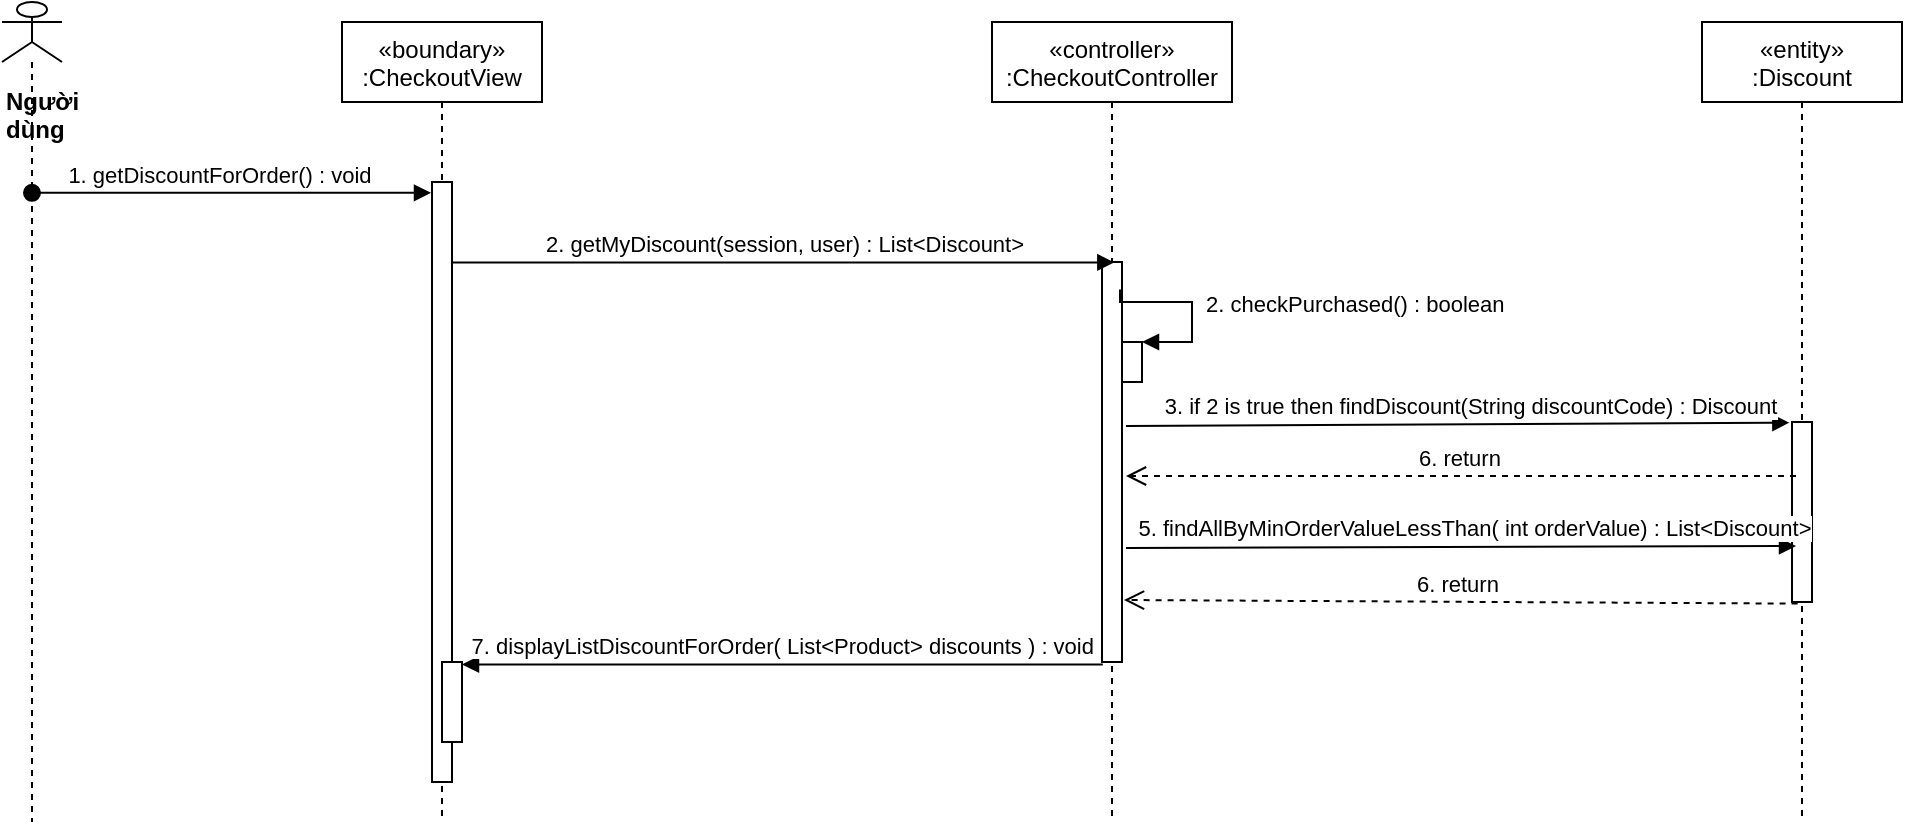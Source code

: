 <mxfile version="14.7.0" type="device"><diagram id="kgpKYQtTHZ0yAKxKKP6v" name="Page-1"><mxGraphModel dx="1108" dy="425" grid="1" gridSize="10" guides="1" tooltips="1" connect="1" arrows="1" fold="1" page="1" pageScale="1" pageWidth="850" pageHeight="1100" math="0" shadow="0"><root><mxCell id="0"/><mxCell id="1" parent="0"/><mxCell id="XfmTZ3eefLx8ekIxKdJP-1" value="«boundary»&#10;:CheckoutView" style="shape=umlLifeline;perimeter=lifelinePerimeter;container=1;collapsible=0;recursiveResize=0;rounded=0;shadow=0;strokeWidth=1;" parent="1" vertex="1"><mxGeometry x="260" y="80" width="100" height="400" as="geometry"/></mxCell><mxCell id="XfmTZ3eefLx8ekIxKdJP-2" value="" style="points=[];perimeter=orthogonalPerimeter;rounded=0;shadow=0;strokeWidth=1;" parent="XfmTZ3eefLx8ekIxKdJP-1" vertex="1"><mxGeometry x="45" y="80" width="10" height="300" as="geometry"/></mxCell><mxCell id="XfmTZ3eefLx8ekIxKdJP-3" value="" style="html=1;points=[];perimeter=orthogonalPerimeter;" parent="XfmTZ3eefLx8ekIxKdJP-1" vertex="1"><mxGeometry x="50" y="320" width="10" height="40" as="geometry"/></mxCell><mxCell id="XfmTZ3eefLx8ekIxKdJP-4" value="«controller»&#10;:CheckoutController" style="shape=umlLifeline;perimeter=lifelinePerimeter;container=1;collapsible=0;recursiveResize=0;rounded=0;shadow=0;strokeWidth=1;" parent="1" vertex="1"><mxGeometry x="585" y="80" width="120" height="400" as="geometry"/></mxCell><mxCell id="XfmTZ3eefLx8ekIxKdJP-5" value="" style="points=[];perimeter=orthogonalPerimeter;rounded=0;shadow=0;strokeWidth=1;" parent="XfmTZ3eefLx8ekIxKdJP-4" vertex="1"><mxGeometry x="55" y="120" width="10" height="200" as="geometry"/></mxCell><mxCell id="XfmTZ3eefLx8ekIxKdJP-6" value="&lt;div&gt;&lt;b&gt;Người dùng&lt;/b&gt;&lt;/div&gt;" style="shape=umlLifeline;participant=umlActor;perimeter=lifelinePerimeter;whiteSpace=wrap;html=1;container=1;collapsible=0;recursiveResize=0;verticalAlign=top;spacingTop=36;outlineConnect=0;align=left;size=30;" parent="1" vertex="1"><mxGeometry x="90" y="70" width="30" height="410" as="geometry"/></mxCell><mxCell id="XfmTZ3eefLx8ekIxKdJP-7" value="1. getDiscountForOrder() : void" style="verticalAlign=bottom;startArrow=oval;endArrow=block;startSize=8;shadow=0;strokeWidth=1;entryX=-0.05;entryY=0.018;entryDx=0;entryDy=0;entryPerimeter=0;" parent="1" source="XfmTZ3eefLx8ekIxKdJP-6" target="XfmTZ3eefLx8ekIxKdJP-2" edge="1"><mxGeometry x="-0.06" relative="1" as="geometry"><mxPoint x="100" y="170" as="sourcePoint"/><mxPoint as="offset"/></mxGeometry></mxCell><mxCell id="XfmTZ3eefLx8ekIxKdJP-10" value="2. getMyDiscount(session, user) : List&amp;lt;Discount&amp;gt;" style="html=1;verticalAlign=bottom;endArrow=block;entryX=0.617;entryY=0.001;entryDx=0;entryDy=0;entryPerimeter=0;" parent="1" source="XfmTZ3eefLx8ekIxKdJP-2" target="XfmTZ3eefLx8ekIxKdJP-5" edge="1"><mxGeometry width="80" relative="1" as="geometry"><mxPoint x="320" y="248" as="sourcePoint"/><mxPoint x="500" y="210" as="targetPoint"/></mxGeometry></mxCell><mxCell id="XfmTZ3eefLx8ekIxKdJP-12" value="«entity»&#10;:Discount" style="shape=umlLifeline;perimeter=lifelinePerimeter;container=1;collapsible=0;recursiveResize=0;rounded=0;shadow=0;strokeWidth=1;" parent="1" vertex="1"><mxGeometry x="940" y="80" width="100" height="400" as="geometry"/></mxCell><mxCell id="XfmTZ3eefLx8ekIxKdJP-13" value="" style="points=[];perimeter=orthogonalPerimeter;rounded=0;shadow=0;strokeWidth=1;" parent="XfmTZ3eefLx8ekIxKdJP-12" vertex="1"><mxGeometry x="45" y="200" width="10" height="90" as="geometry"/></mxCell><mxCell id="XfmTZ3eefLx8ekIxKdJP-14" value="3. if 2 is true then findDiscount(String discountCode) : Discount" style="html=1;verticalAlign=bottom;endArrow=block;entryX=-0.133;entryY=0.004;entryDx=0;entryDy=0;entryPerimeter=0;exitX=1.2;exitY=0.41;exitDx=0;exitDy=0;exitPerimeter=0;" parent="1" source="XfmTZ3eefLx8ekIxKdJP-5" target="XfmTZ3eefLx8ekIxKdJP-13" edge="1"><mxGeometry x="0.041" width="80" relative="1" as="geometry"><mxPoint x="945" y="300.48" as="sourcePoint"/><mxPoint x="1000" y="190" as="targetPoint"/><mxPoint as="offset"/></mxGeometry></mxCell><mxCell id="XfmTZ3eefLx8ekIxKdJP-15" value="6. return&amp;nbsp;" style="html=1;verticalAlign=bottom;endArrow=open;dashed=1;endSize=8;exitX=0.2;exitY=0.3;exitDx=0;exitDy=0;exitPerimeter=0;entryX=1.2;entryY=0.535;entryDx=0;entryDy=0;entryPerimeter=0;" parent="1" source="XfmTZ3eefLx8ekIxKdJP-13" target="XfmTZ3eefLx8ekIxKdJP-5" edge="1"><mxGeometry relative="1" as="geometry"><mxPoint x="1300" y="326" as="sourcePoint"/><mxPoint x="945" y="326.64" as="targetPoint"/></mxGeometry></mxCell><mxCell id="XfmTZ3eefLx8ekIxKdJP-17" value="7. displayListDiscountForOrder( List&lt;Product&gt; discounts ) : void" style="verticalAlign=bottom;endArrow=block;shadow=0;strokeWidth=1;exitX=0.04;exitY=1.006;exitDx=0;exitDy=0;exitPerimeter=0;" parent="1" source="XfmTZ3eefLx8ekIxKdJP-5" target="XfmTZ3eefLx8ekIxKdJP-3" edge="1"><mxGeometry relative="1" as="geometry"><mxPoint x="565" y="370" as="sourcePoint"/><mxPoint x="350" y="401" as="targetPoint"/></mxGeometry></mxCell><mxCell id="XfmTZ3eefLx8ekIxKdJP-24" value="5. findAllByMinOrderValueLessThan( int orderValue) : List&amp;lt;Discount&amp;gt;" style="html=1;verticalAlign=bottom;endArrow=block;exitX=1.2;exitY=0.715;exitDx=0;exitDy=0;exitPerimeter=0;entryX=0.2;entryY=0.689;entryDx=0;entryDy=0;entryPerimeter=0;" parent="1" source="XfmTZ3eefLx8ekIxKdJP-5" edge="1" target="XfmTZ3eefLx8ekIxKdJP-13"><mxGeometry x="0.041" width="80" relative="1" as="geometry"><mxPoint x="947.6" y="392" as="sourcePoint"/><mxPoint x="1272" y="392" as="targetPoint"/><mxPoint as="offset"/></mxGeometry></mxCell><mxCell id="XfmTZ3eefLx8ekIxKdJP-25" value="6. return&amp;nbsp;" style="html=1;verticalAlign=bottom;endArrow=open;dashed=1;endSize=8;exitX=0.28;exitY=1.009;exitDx=0;exitDy=0;exitPerimeter=0;entryX=1.1;entryY=0.845;entryDx=0;entryDy=0;entryPerimeter=0;" parent="1" source="XfmTZ3eefLx8ekIxKdJP-13" target="XfmTZ3eefLx8ekIxKdJP-5" edge="1"><mxGeometry relative="1" as="geometry"><mxPoint x="1310.8" y="420" as="sourcePoint"/><mxPoint x="945" y="421.08" as="targetPoint"/></mxGeometry></mxCell><mxCell id="oSPbamC3mLQO99jzeC6g-1" value="" style="html=1;points=[];perimeter=orthogonalPerimeter;" vertex="1" parent="1"><mxGeometry x="650" y="240" width="10" height="20" as="geometry"/></mxCell><mxCell id="oSPbamC3mLQO99jzeC6g-2" value="&amp;nbsp;2. checkPurchased() : boolean" style="edgeStyle=orthogonalEdgeStyle;html=1;align=left;spacingLeft=2;endArrow=block;rounded=0;entryX=1;entryY=0;exitX=0.9;exitY=0.069;exitDx=0;exitDy=0;exitPerimeter=0;" edge="1" target="oSPbamC3mLQO99jzeC6g-1" parent="1" source="XfmTZ3eefLx8ekIxKdJP-5"><mxGeometry relative="1" as="geometry"><mxPoint x="655" y="220" as="sourcePoint"/><Array as="points"><mxPoint x="649" y="220"/><mxPoint x="685" y="220"/><mxPoint x="685" y="240"/></Array></mxGeometry></mxCell></root></mxGraphModel></diagram></mxfile>